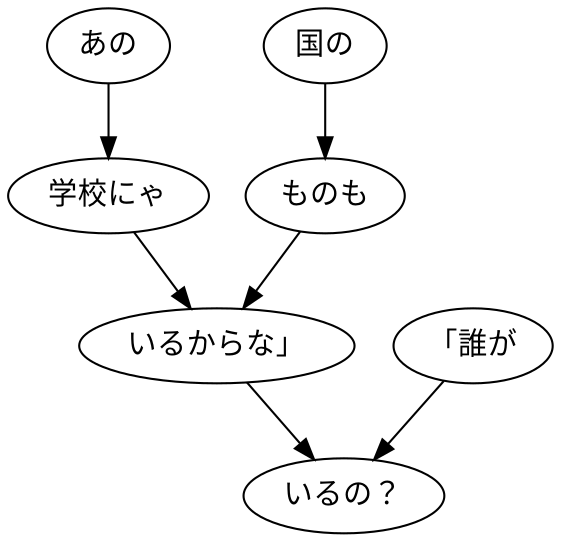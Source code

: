 digraph graph1857 {
	node0 [label="あの"];
	node1 [label="学校にゃ"];
	node2 [label="国の"];
	node3 [label="ものも"];
	node4 [label="いるからな」"];
	node5 [label="「誰が"];
	node6 [label="いるの？"];
	node0 -> node1;
	node1 -> node4;
	node2 -> node3;
	node3 -> node4;
	node4 -> node6;
	node5 -> node6;
}

